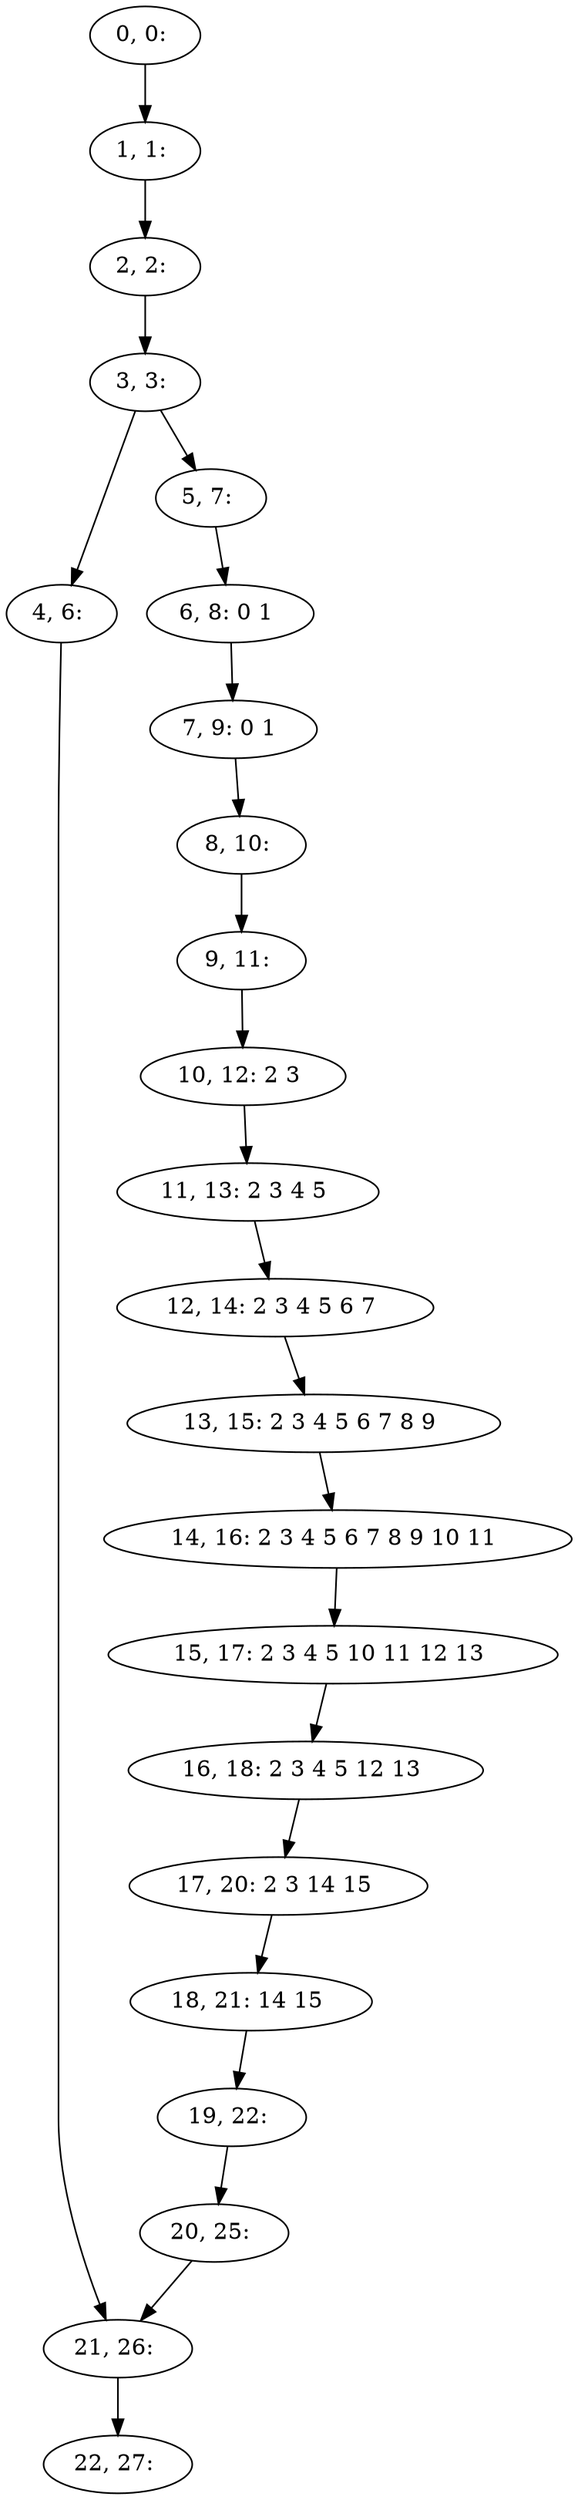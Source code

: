 digraph G {
0[label="0, 0: "];
1[label="1, 1: "];
2[label="2, 2: "];
3[label="3, 3: "];
4[label="4, 6: "];
5[label="5, 7: "];
6[label="6, 8: 0 1 "];
7[label="7, 9: 0 1 "];
8[label="8, 10: "];
9[label="9, 11: "];
10[label="10, 12: 2 3 "];
11[label="11, 13: 2 3 4 5 "];
12[label="12, 14: 2 3 4 5 6 7 "];
13[label="13, 15: 2 3 4 5 6 7 8 9 "];
14[label="14, 16: 2 3 4 5 6 7 8 9 10 11 "];
15[label="15, 17: 2 3 4 5 10 11 12 13 "];
16[label="16, 18: 2 3 4 5 12 13 "];
17[label="17, 20: 2 3 14 15 "];
18[label="18, 21: 14 15 "];
19[label="19, 22: "];
20[label="20, 25: "];
21[label="21, 26: "];
22[label="22, 27: "];
0->1 ;
1->2 ;
2->3 ;
3->4 ;
3->5 ;
4->21 ;
5->6 ;
6->7 ;
7->8 ;
8->9 ;
9->10 ;
10->11 ;
11->12 ;
12->13 ;
13->14 ;
14->15 ;
15->16 ;
16->17 ;
17->18 ;
18->19 ;
19->20 ;
20->21 ;
21->22 ;
}

